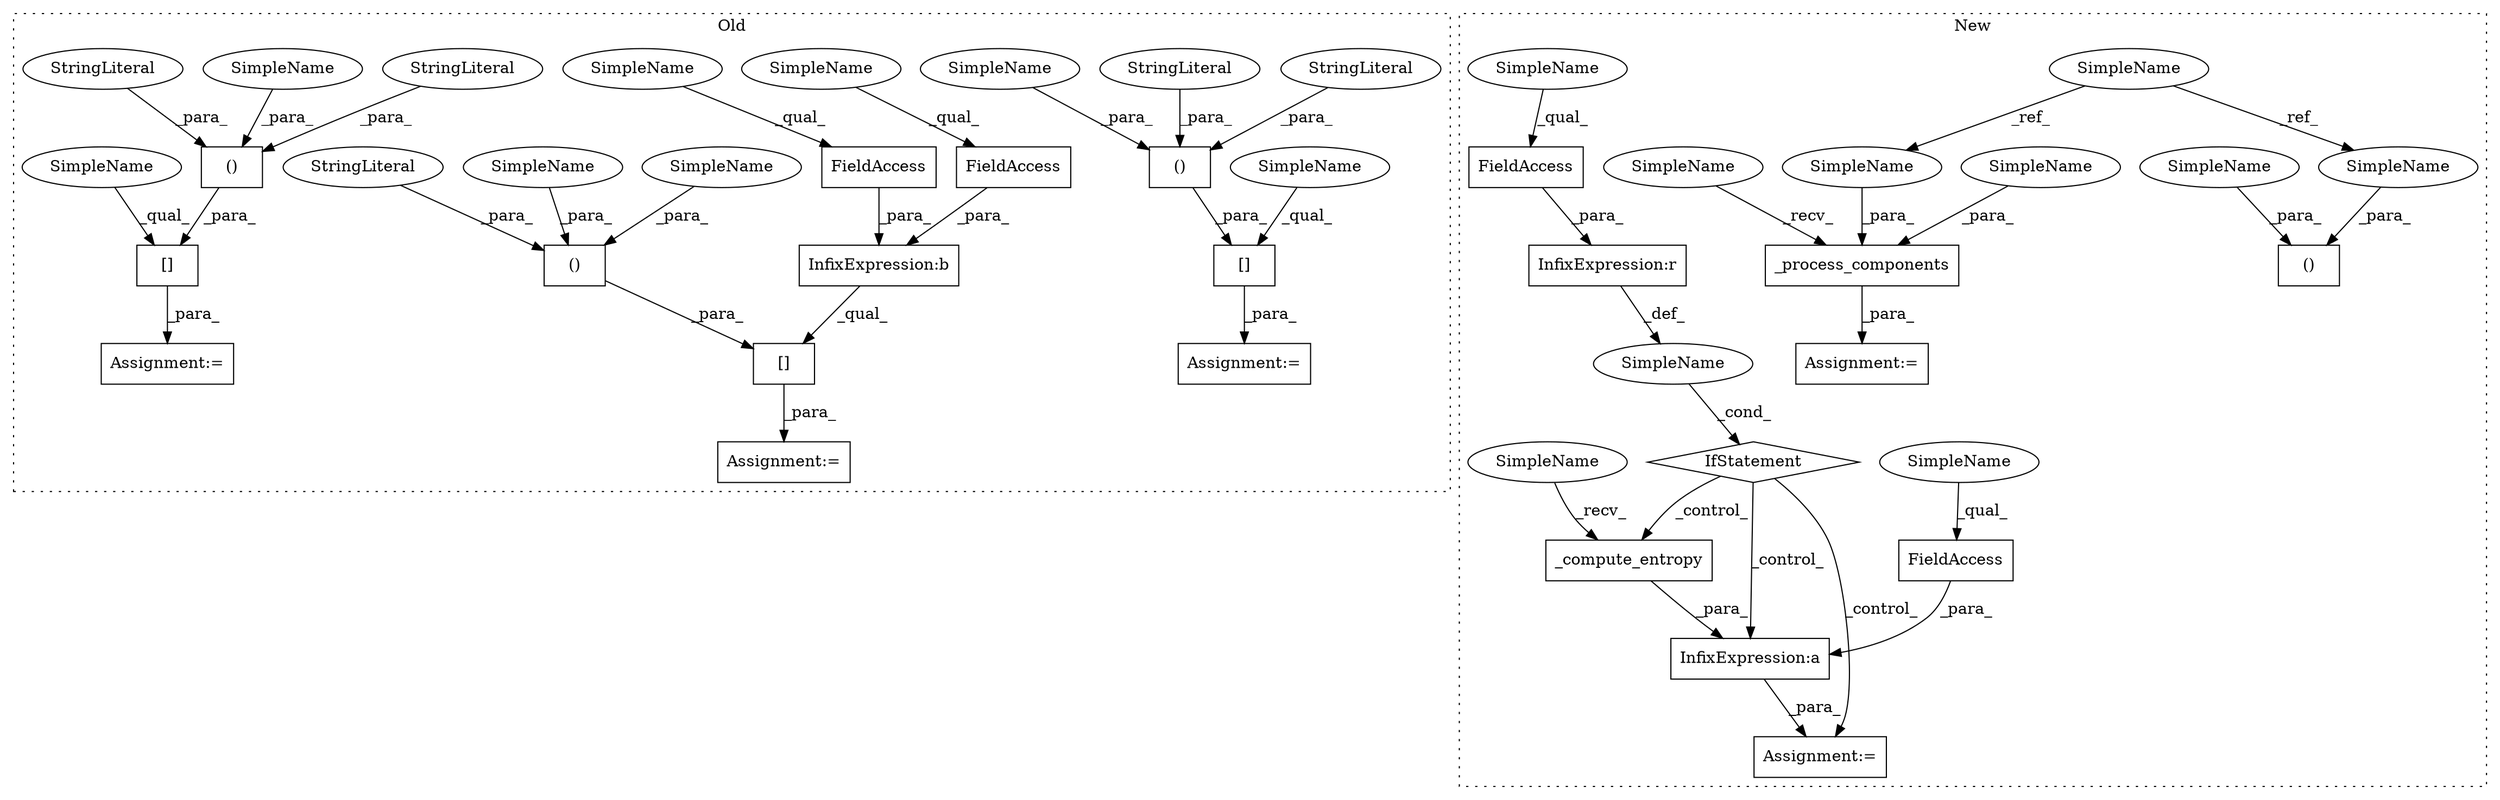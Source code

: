 digraph G {
subgraph cluster0 {
1 [label="[]" a="2" s="4493,4578" l="35,2" shape="box"];
3 [label="()" a="106" s="4528" l="50" shape="box"];
4 [label="InfixExpression:b" a="27" s="4506" l="3" shape="box"];
5 [label="FieldAccess" a="22" s="4509" l="12" shape="box"];
6 [label="FieldAccess" a="22" s="4494" l="12" shape="box"];
7 [label="()" a="106" s="4605" l="62" shape="box"];
8 [label="[]" a="2" s="4593,4667" l="12,2" shape="box"];
9 [label="()" a="106" s="4700" l="62" shape="box"];
10 [label="[]" a="2" s="4685,4762" l="15,2" shape="box"];
11 [label="StringLiteral" a="45" s="4746" l="16" shape="ellipse"];
12 [label="StringLiteral" a="45" s="4651" l="16" shape="ellipse"];
13 [label="Assignment:=" a="7" s="4592" l="1" shape="box"];
15 [label="StringLiteral" a="45" s="4605" l="16" shape="ellipse"];
16 [label="StringLiteral" a="45" s="4545" l="16" shape="ellipse"];
17 [label="Assignment:=" a="7" s="4684" l="1" shape="box"];
18 [label="Assignment:=" a="7" s="4492" l="1" shape="box"];
19 [label="StringLiteral" a="45" s="4700" l="16" shape="ellipse"];
30 [label="SimpleName" a="42" s="4574" l="4" shape="ellipse"];
31 [label="SimpleName" a="42" s="4634" l="4" shape="ellipse"];
32 [label="SimpleName" a="42" s="4729" l="4" shape="ellipse"];
33 [label="SimpleName" a="42" s="4528" l="4" shape="ellipse"];
34 [label="SimpleName" a="42" s="4509" l="4" shape="ellipse"];
35 [label="SimpleName" a="42" s="4494" l="4" shape="ellipse"];
36 [label="SimpleName" a="42" s="4685" l="9" shape="ellipse"];
41 [label="SimpleName" a="42" s="4593" l="6" shape="ellipse"];
label = "Old";
style="dotted";
}
subgraph cluster1 {
2 [label="_process_components" a="32" s="5607,5643" l="20,1" shape="box"];
14 [label="Assignment:=" a="7" s="5600" l="2" shape="box"];
20 [label="SimpleName" a="42" s="5253" l="6" shape="ellipse"];
21 [label="()" a="106" s="5553" l="47" shape="box"];
22 [label="FieldAccess" a="22" s="6536" l="27" shape="box"];
23 [label="InfixExpression:a" a="27" s="6563" l="3" shape="box"];
24 [label="_compute_entropy" a="32" s="6571,6598" l="17,1" shape="box"];
25 [label="SimpleName" a="42" s="" l="" shape="ellipse"];
26 [label="InfixExpression:r" a="27" s="6462" l="4" shape="box"];
27 [label="FieldAccess" a="22" s="6435" l="27" shape="box"];
28 [label="IfStatement" a="25" s="6431,6470" l="4,2" shape="diamond"];
29 [label="Assignment:=" a="7" s="6533" l="2" shape="box"];
37 [label="SimpleName" a="42" s="5591" l="9" shape="ellipse"];
38 [label="SimpleName" a="42" s="5634" l="9" shape="ellipse"];
39 [label="SimpleName" a="42" s="5572" l="6" shape="ellipse"];
40 [label="SimpleName" a="42" s="5627" l="6" shape="ellipse"];
42 [label="SimpleName" a="42" s="6435" l="4" shape="ellipse"];
43 [label="SimpleName" a="42" s="5602" l="4" shape="ellipse"];
44 [label="SimpleName" a="42" s="6536" l="4" shape="ellipse"];
45 [label="SimpleName" a="42" s="6566" l="4" shape="ellipse"];
label = "New";
style="dotted";
}
1 -> 18 [label="_para_"];
2 -> 14 [label="_para_"];
3 -> 1 [label="_para_"];
4 -> 1 [label="_qual_"];
5 -> 4 [label="_para_"];
6 -> 4 [label="_para_"];
7 -> 8 [label="_para_"];
8 -> 13 [label="_para_"];
9 -> 10 [label="_para_"];
10 -> 17 [label="_para_"];
11 -> 9 [label="_para_"];
12 -> 7 [label="_para_"];
15 -> 7 [label="_para_"];
16 -> 3 [label="_para_"];
19 -> 9 [label="_para_"];
20 -> 40 [label="_ref_"];
20 -> 39 [label="_ref_"];
22 -> 23 [label="_para_"];
23 -> 29 [label="_para_"];
24 -> 23 [label="_para_"];
25 -> 28 [label="_cond_"];
26 -> 25 [label="_def_"];
27 -> 26 [label="_para_"];
28 -> 23 [label="_control_"];
28 -> 24 [label="_control_"];
28 -> 29 [label="_control_"];
30 -> 3 [label="_para_"];
31 -> 7 [label="_para_"];
32 -> 9 [label="_para_"];
33 -> 3 [label="_para_"];
34 -> 5 [label="_qual_"];
35 -> 6 [label="_qual_"];
36 -> 10 [label="_qual_"];
37 -> 21 [label="_para_"];
38 -> 2 [label="_para_"];
39 -> 21 [label="_para_"];
40 -> 2 [label="_para_"];
41 -> 8 [label="_qual_"];
42 -> 27 [label="_qual_"];
43 -> 2 [label="_recv_"];
44 -> 22 [label="_qual_"];
45 -> 24 [label="_recv_"];
}